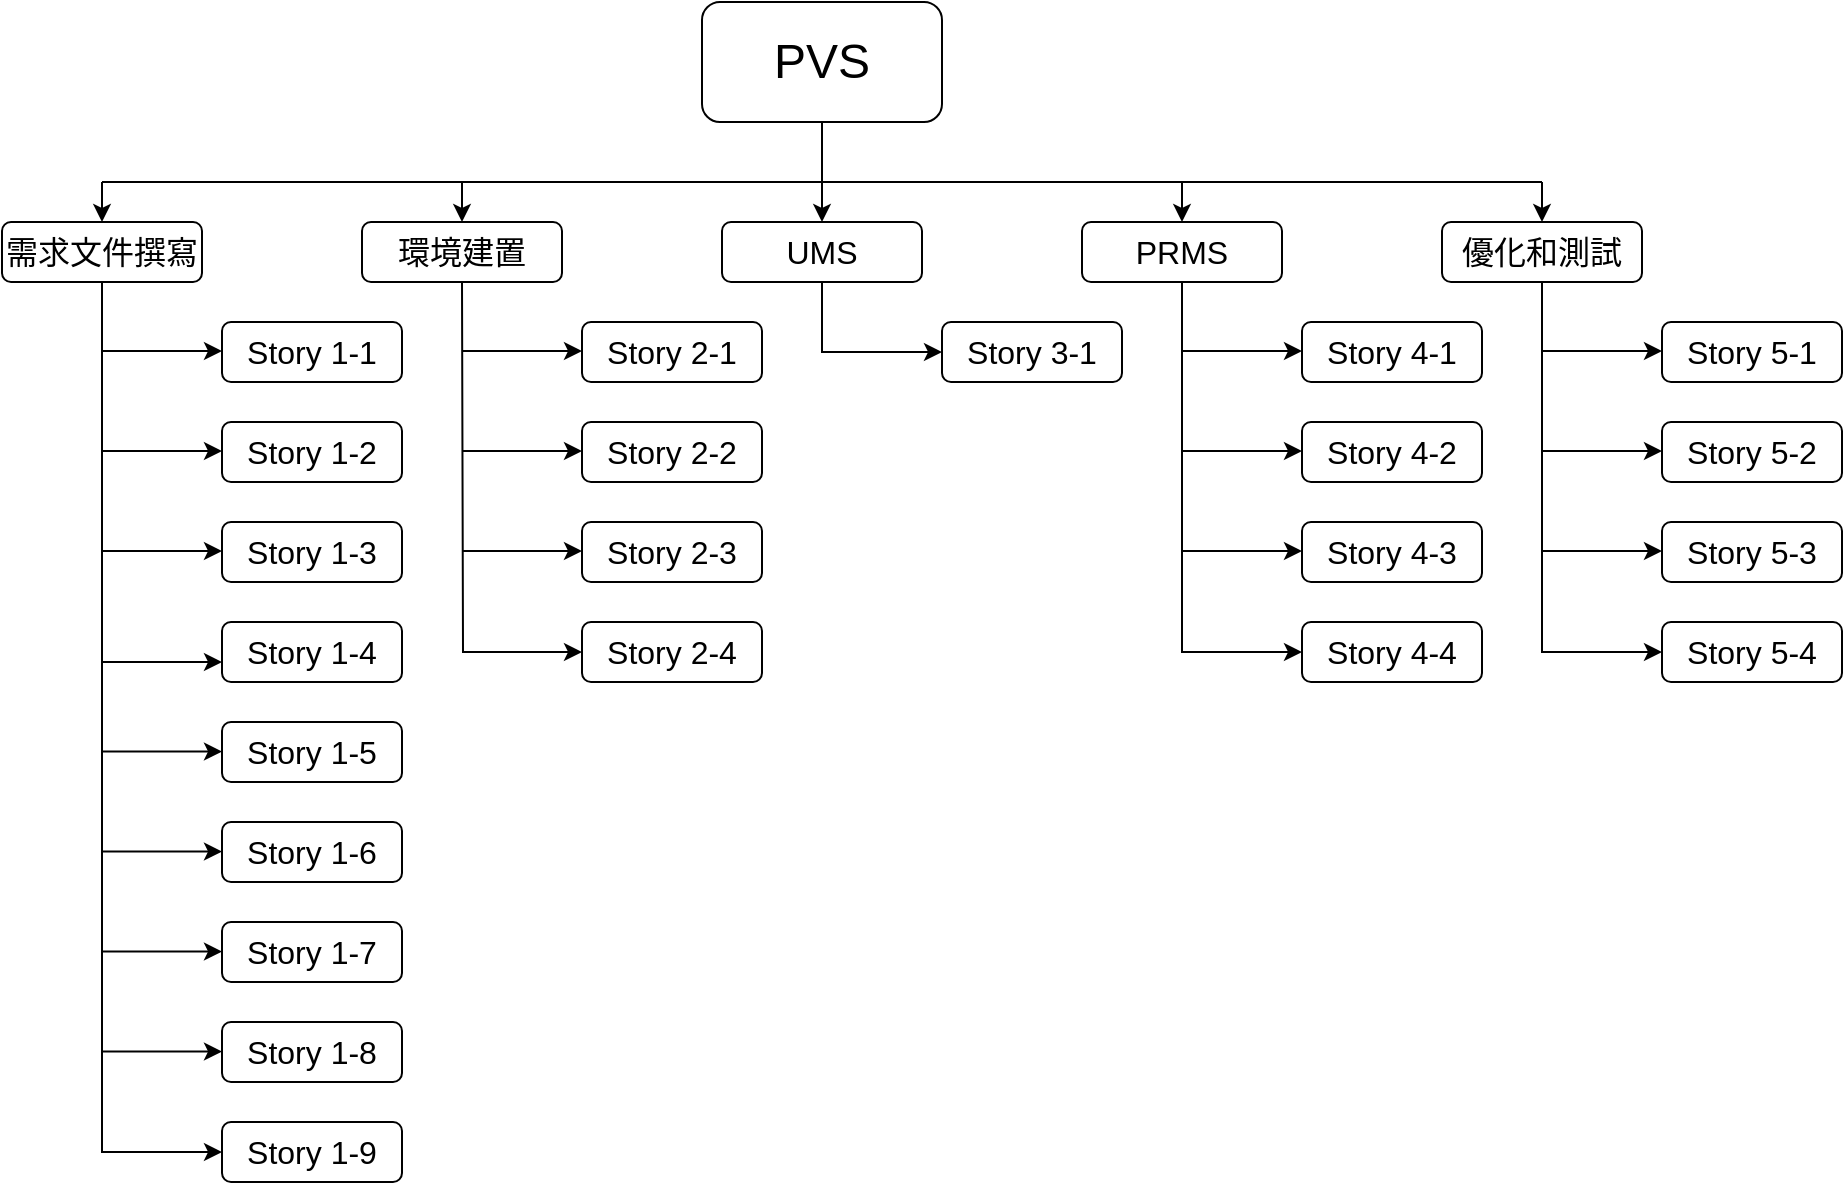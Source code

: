 <mxfile version="15.9.6" type="device" pages="2"><diagram id="XZkvoSOuPtk8AmPLvBR_" name="Page-1"><mxGraphModel dx="1673" dy="896" grid="1" gridSize="10" guides="1" tooltips="1" connect="1" arrows="1" fold="1" page="0" pageScale="1" pageWidth="827" pageHeight="1169" math="0" shadow="0"><root><mxCell id="0"/><mxCell id="1" parent="0"/><mxCell id="T6yMw1KS84ILnXEkgWFX-1" value="&lt;font style=&quot;font-size: 24px&quot;&gt;PVS&lt;/font&gt;" style="rounded=1;whiteSpace=wrap;html=1;" parent="1" vertex="1"><mxGeometry x="450" y="30" width="120" height="60" as="geometry"/></mxCell><mxCell id="T6yMw1KS84ILnXEkgWFX-3" value="" style="endArrow=none;html=1;rounded=0;fontSize=24;edgeStyle=orthogonalEdgeStyle;" parent="1" edge="1"><mxGeometry width="50" height="50" relative="1" as="geometry"><mxPoint x="150" y="120" as="sourcePoint"/><mxPoint x="870" y="120" as="targetPoint"/><Array as="points"><mxPoint x="420" y="120"/><mxPoint x="420" y="120"/></Array></mxGeometry></mxCell><mxCell id="T6yMw1KS84ILnXEkgWFX-4" value="&lt;span style=&quot;font-size: 16px&quot;&gt;需求文件撰寫&lt;/span&gt;" style="rounded=1;whiteSpace=wrap;html=1;" parent="1" vertex="1"><mxGeometry x="100" y="140" width="100" height="30" as="geometry"/></mxCell><mxCell id="T6yMw1KS84ILnXEkgWFX-5" value="&lt;span style=&quot;font-size: 16px&quot;&gt;環境建置&lt;/span&gt;" style="rounded=1;whiteSpace=wrap;html=1;" parent="1" vertex="1"><mxGeometry x="280" y="140" width="100" height="30" as="geometry"/></mxCell><mxCell id="fuAT5EHjP8FKu06-rXiF-3" style="edgeStyle=orthogonalEdgeStyle;rounded=0;orthogonalLoop=1;jettySize=auto;html=1;exitX=0.5;exitY=1;exitDx=0;exitDy=0;startArrow=none;startFill=0;endArrow=classic;endFill=1;entryX=0;entryY=0.5;entryDx=0;entryDy=0;" parent="1" source="T6yMw1KS84ILnXEkgWFX-6" target="T6yMw1KS84ILnXEkgWFX-35" edge="1"><mxGeometry relative="1" as="geometry"><mxPoint x="510" y="200" as="targetPoint"/></mxGeometry></mxCell><mxCell id="T6yMw1KS84ILnXEkgWFX-6" value="&lt;span style=&quot;font-size: 16px&quot;&gt;UMS&lt;/span&gt;" style="rounded=1;whiteSpace=wrap;html=1;" parent="1" vertex="1"><mxGeometry x="460" y="140" width="100" height="30" as="geometry"/></mxCell><mxCell id="T6yMw1KS84ILnXEkgWFX-7" value="&lt;span style=&quot;font-size: 16px&quot;&gt;PRMS&lt;/span&gt;" style="rounded=1;whiteSpace=wrap;html=1;" parent="1" vertex="1"><mxGeometry x="640" y="140" width="100" height="30" as="geometry"/></mxCell><mxCell id="T6yMw1KS84ILnXEkgWFX-8" value="&lt;span style=&quot;font-size: 16px&quot;&gt;Story 1-1&lt;/span&gt;" style="rounded=1;whiteSpace=wrap;html=1;" parent="1" vertex="1"><mxGeometry x="210" y="190" width="90" height="30" as="geometry"/></mxCell><mxCell id="T6yMw1KS84ILnXEkgWFX-9" value="&lt;span style=&quot;font-size: 16px&quot;&gt;Story 1-2&lt;/span&gt;" style="rounded=1;whiteSpace=wrap;html=1;" parent="1" vertex="1"><mxGeometry x="210" y="240" width="90" height="30" as="geometry"/></mxCell><mxCell id="T6yMw1KS84ILnXEkgWFX-10" value="&lt;span style=&quot;font-size: 16px&quot;&gt;Story 1-3&lt;/span&gt;" style="rounded=1;whiteSpace=wrap;html=1;" parent="1" vertex="1"><mxGeometry x="210" y="290" width="90" height="30" as="geometry"/></mxCell><mxCell id="T6yMw1KS84ILnXEkgWFX-11" value="&lt;span style=&quot;font-size: 16px&quot;&gt;Story 1-4&lt;/span&gt;" style="rounded=1;whiteSpace=wrap;html=1;" parent="1" vertex="1"><mxGeometry x="210" y="340" width="90" height="30" as="geometry"/></mxCell><mxCell id="T6yMw1KS84ILnXEkgWFX-12" value="" style="endArrow=none;html=1;rounded=0;fontSize=16;entryX=0.5;entryY=1;entryDx=0;entryDy=0;edgeStyle=orthogonalEdgeStyle;exitX=0;exitY=0.5;exitDx=0;exitDy=0;endFill=0;startArrow=classic;startFill=1;" parent="1" target="T6yMw1KS84ILnXEkgWFX-4" edge="1" source="M1rvUUQ5UPLyOFQ0hOmZ-4"><mxGeometry width="50" height="50" relative="1" as="geometry"><mxPoint x="150" y="620" as="sourcePoint"/><mxPoint x="410" y="350" as="targetPoint"/></mxGeometry></mxCell><mxCell id="T6yMw1KS84ILnXEkgWFX-14" value="" style="endArrow=classic;html=1;rounded=0;fontSize=16;" parent="1" edge="1"><mxGeometry width="50" height="50" relative="1" as="geometry"><mxPoint x="150" y="360" as="sourcePoint"/><mxPoint x="210" y="360" as="targetPoint"/></mxGeometry></mxCell><mxCell id="T6yMw1KS84ILnXEkgWFX-15" value="" style="endArrow=classic;html=1;rounded=0;fontSize=16;" parent="1" edge="1"><mxGeometry width="50" height="50" relative="1" as="geometry"><mxPoint x="150" y="304.5" as="sourcePoint"/><mxPoint x="210" y="304.5" as="targetPoint"/></mxGeometry></mxCell><mxCell id="T6yMw1KS84ILnXEkgWFX-16" value="" style="endArrow=classic;html=1;rounded=0;fontSize=16;" parent="1" edge="1"><mxGeometry width="50" height="50" relative="1" as="geometry"><mxPoint x="150" y="254.5" as="sourcePoint"/><mxPoint x="210" y="254.5" as="targetPoint"/></mxGeometry></mxCell><mxCell id="T6yMw1KS84ILnXEkgWFX-17" value="" style="endArrow=classic;html=1;rounded=0;fontSize=16;" parent="1" edge="1"><mxGeometry width="50" height="50" relative="1" as="geometry"><mxPoint x="150" y="204.5" as="sourcePoint"/><mxPoint x="210" y="204.5" as="targetPoint"/></mxGeometry></mxCell><mxCell id="T6yMw1KS84ILnXEkgWFX-18" value="" style="endArrow=classic;html=1;rounded=0;fontSize=16;entryX=0.5;entryY=0;entryDx=0;entryDy=0;" parent="1" target="T6yMw1KS84ILnXEkgWFX-4" edge="1"><mxGeometry width="50" height="50" relative="1" as="geometry"><mxPoint x="150" y="120" as="sourcePoint"/><mxPoint x="440" y="350" as="targetPoint"/></mxGeometry></mxCell><mxCell id="T6yMw1KS84ILnXEkgWFX-23" value="" style="endArrow=classic;html=1;rounded=0;fontSize=16;entryX=0.5;entryY=0;entryDx=0;entryDy=0;" parent="1" target="T6yMw1KS84ILnXEkgWFX-5" edge="1"><mxGeometry width="50" height="50" relative="1" as="geometry"><mxPoint x="330" y="120" as="sourcePoint"/><mxPoint x="200" y="190" as="targetPoint"/></mxGeometry></mxCell><mxCell id="T6yMw1KS84ILnXEkgWFX-24" value="" style="endArrow=classic;html=1;rounded=0;fontSize=16;entryX=0.5;entryY=0;entryDx=0;entryDy=0;" parent="1" target="T6yMw1KS84ILnXEkgWFX-6" edge="1"><mxGeometry width="50" height="50" relative="1" as="geometry"><mxPoint x="510" y="120" as="sourcePoint"/><mxPoint x="210" y="200" as="targetPoint"/></mxGeometry></mxCell><mxCell id="T6yMw1KS84ILnXEkgWFX-25" value="" style="endArrow=classic;html=1;rounded=0;fontSize=16;entryX=0.5;entryY=0;entryDx=0;entryDy=0;" parent="1" target="T6yMw1KS84ILnXEkgWFX-7" edge="1"><mxGeometry width="50" height="50" relative="1" as="geometry"><mxPoint x="690" y="120" as="sourcePoint"/><mxPoint x="690" y="120" as="targetPoint"/></mxGeometry></mxCell><mxCell id="T6yMw1KS84ILnXEkgWFX-26" value="&lt;span style=&quot;font-size: 16px&quot;&gt;Story 2-1&lt;/span&gt;" style="rounded=1;whiteSpace=wrap;html=1;" parent="1" vertex="1"><mxGeometry x="390" y="190" width="90" height="30" as="geometry"/></mxCell><mxCell id="T6yMw1KS84ILnXEkgWFX-27" value="&lt;span style=&quot;font-size: 16px&quot;&gt;Story&amp;nbsp;&lt;/span&gt;&lt;span style=&quot;font-size: 16px&quot;&gt;2-2&lt;/span&gt;" style="rounded=1;whiteSpace=wrap;html=1;" parent="1" vertex="1"><mxGeometry x="390" y="240" width="90" height="30" as="geometry"/></mxCell><mxCell id="T6yMw1KS84ILnXEkgWFX-28" value="&lt;span style=&quot;font-size: 16px&quot;&gt;Story 2-3&lt;/span&gt;" style="rounded=1;whiteSpace=wrap;html=1;" parent="1" vertex="1"><mxGeometry x="390" y="290" width="90" height="30" as="geometry"/></mxCell><mxCell id="T6yMw1KS84ILnXEkgWFX-29" value="&lt;span style=&quot;font-size: 16px&quot;&gt;Story 2-4&lt;/span&gt;" style="rounded=1;whiteSpace=wrap;html=1;" parent="1" vertex="1"><mxGeometry x="390" y="340" width="90" height="30" as="geometry"/></mxCell><mxCell id="T6yMw1KS84ILnXEkgWFX-30" value="" style="endArrow=none;html=1;rounded=0;fontSize=16;entryX=0.5;entryY=1;entryDx=0;entryDy=0;edgeStyle=orthogonalEdgeStyle;exitX=0;exitY=0.5;exitDx=0;exitDy=0;startArrow=classic;startFill=1;" parent="1" edge="1" source="T6yMw1KS84ILnXEkgWFX-29"><mxGeometry width="50" height="50" relative="1" as="geometry"><mxPoint x="330" y="460" as="sourcePoint"/><mxPoint x="330" y="170" as="targetPoint"/></mxGeometry></mxCell><mxCell id="T6yMw1KS84ILnXEkgWFX-32" value="" style="endArrow=classic;html=1;rounded=0;fontSize=16;" parent="1" edge="1"><mxGeometry width="50" height="50" relative="1" as="geometry"><mxPoint x="330" y="304.5" as="sourcePoint"/><mxPoint x="390" y="304.5" as="targetPoint"/></mxGeometry></mxCell><mxCell id="T6yMw1KS84ILnXEkgWFX-33" value="" style="endArrow=classic;html=1;rounded=0;fontSize=16;" parent="1" edge="1"><mxGeometry width="50" height="50" relative="1" as="geometry"><mxPoint x="330" y="254.5" as="sourcePoint"/><mxPoint x="390" y="254.5" as="targetPoint"/></mxGeometry></mxCell><mxCell id="T6yMw1KS84ILnXEkgWFX-34" value="" style="endArrow=classic;html=1;rounded=0;fontSize=16;" parent="1" edge="1"><mxGeometry width="50" height="50" relative="1" as="geometry"><mxPoint x="330" y="204.5" as="sourcePoint"/><mxPoint x="390" y="204.5" as="targetPoint"/></mxGeometry></mxCell><mxCell id="T6yMw1KS84ILnXEkgWFX-35" value="&lt;span style=&quot;font-size: 16px&quot;&gt;Story 3-1&lt;/span&gt;" style="rounded=1;whiteSpace=wrap;html=1;" parent="1" vertex="1"><mxGeometry x="570" y="190" width="90" height="30" as="geometry"/></mxCell><mxCell id="T6yMw1KS84ILnXEkgWFX-44" value="&lt;span style=&quot;font-size: 16px&quot;&gt;Story 4-1&lt;/span&gt;" style="rounded=1;whiteSpace=wrap;html=1;" parent="1" vertex="1"><mxGeometry x="750" y="190" width="90" height="30" as="geometry"/></mxCell><mxCell id="T6yMw1KS84ILnXEkgWFX-45" value="&lt;span style=&quot;font-size: 16px&quot;&gt;Story 4-2&lt;/span&gt;" style="rounded=1;whiteSpace=wrap;html=1;" parent="1" vertex="1"><mxGeometry x="750" y="240" width="90" height="30" as="geometry"/></mxCell><mxCell id="T6yMw1KS84ILnXEkgWFX-48" value="" style="endArrow=none;html=1;rounded=0;fontSize=16;entryX=0.5;entryY=1;entryDx=0;entryDy=0;edgeStyle=orthogonalEdgeStyle;startArrow=classic;startFill=1;exitX=0;exitY=0.5;exitDx=0;exitDy=0;" parent="1" source="fuAT5EHjP8FKu06-rXiF-14" edge="1"><mxGeometry width="50" height="50" relative="1" as="geometry"><mxPoint x="740" y="250" as="sourcePoint"/><mxPoint x="690" y="170" as="targetPoint"/><Array as="points"><mxPoint x="690" y="355"/></Array></mxGeometry></mxCell><mxCell id="T6yMw1KS84ILnXEkgWFX-52" value="" style="endArrow=classic;html=1;rounded=0;fontSize=16;" parent="1" edge="1"><mxGeometry width="50" height="50" relative="1" as="geometry"><mxPoint x="690" y="204.5" as="sourcePoint"/><mxPoint x="750" y="204.5" as="targetPoint"/></mxGeometry></mxCell><mxCell id="T6yMw1KS84ILnXEkgWFX-58" value="" style="endArrow=none;html=1;rounded=0;fontSize=16;entryX=0.5;entryY=1;entryDx=0;entryDy=0;" parent="1" target="T6yMw1KS84ILnXEkgWFX-1" edge="1"><mxGeometry width="50" height="50" relative="1" as="geometry"><mxPoint x="510" y="130" as="sourcePoint"/><mxPoint x="440" y="350" as="targetPoint"/></mxGeometry></mxCell><mxCell id="fuAT5EHjP8FKu06-rXiF-1" value="&lt;span style=&quot;font-size: 16px&quot;&gt;Story 1-5&lt;/span&gt;" style="rounded=1;whiteSpace=wrap;html=1;" parent="1" vertex="1"><mxGeometry x="210" y="390" width="90" height="30" as="geometry"/></mxCell><mxCell id="fuAT5EHjP8FKu06-rXiF-4" value="&lt;span style=&quot;font-size: 16px&quot;&gt;優化和測試&lt;/span&gt;" style="rounded=1;whiteSpace=wrap;html=1;" parent="1" vertex="1"><mxGeometry x="820" y="140" width="100" height="30" as="geometry"/></mxCell><mxCell id="fuAT5EHjP8FKu06-rXiF-10" value="" style="endArrow=classic;html=1;rounded=0;fontSize=16;entryX=0.5;entryY=0;entryDx=0;entryDy=0;" parent="1" target="fuAT5EHjP8FKu06-rXiF-4" edge="1"><mxGeometry width="50" height="50" relative="1" as="geometry"><mxPoint x="870" y="120" as="sourcePoint"/><mxPoint x="740" y="190" as="targetPoint"/></mxGeometry></mxCell><mxCell id="fuAT5EHjP8FKu06-rXiF-13" value="&lt;span style=&quot;font-size: 16px&quot;&gt;Story 4-3&lt;/span&gt;" style="rounded=1;whiteSpace=wrap;html=1;" parent="1" vertex="1"><mxGeometry x="750" y="290" width="90" height="30" as="geometry"/></mxCell><mxCell id="fuAT5EHjP8FKu06-rXiF-14" value="&lt;span style=&quot;font-size: 16px&quot;&gt;Story 4-4&lt;/span&gt;" style="rounded=1;whiteSpace=wrap;html=1;" parent="1" vertex="1"><mxGeometry x="750" y="340" width="90" height="30" as="geometry"/></mxCell><mxCell id="juJn8Nt7uBVcV_QjXm1i-1" value="" style="endArrow=classic;html=1;rounded=0;fontSize=16;" parent="1" edge="1"><mxGeometry width="50" height="50" relative="1" as="geometry"><mxPoint x="690" y="254.5" as="sourcePoint"/><mxPoint x="750" y="254.5" as="targetPoint"/></mxGeometry></mxCell><mxCell id="juJn8Nt7uBVcV_QjXm1i-2" value="" style="endArrow=classic;html=1;rounded=0;fontSize=16;" parent="1" edge="1"><mxGeometry width="50" height="50" relative="1" as="geometry"><mxPoint x="690" y="304.5" as="sourcePoint"/><mxPoint x="750" y="304.5" as="targetPoint"/></mxGeometry></mxCell><mxCell id="M1rvUUQ5UPLyOFQ0hOmZ-1" value="&lt;span style=&quot;font-size: 16px&quot;&gt;Story 1-6&lt;/span&gt;" style="rounded=1;whiteSpace=wrap;html=1;" vertex="1" parent="1"><mxGeometry x="210" y="440" width="90" height="30" as="geometry"/></mxCell><mxCell id="M1rvUUQ5UPLyOFQ0hOmZ-2" value="&lt;span style=&quot;font-size: 16px&quot;&gt;Story 1-7&lt;/span&gt;" style="rounded=1;whiteSpace=wrap;html=1;" vertex="1" parent="1"><mxGeometry x="210" y="490" width="90" height="30" as="geometry"/></mxCell><mxCell id="M1rvUUQ5UPLyOFQ0hOmZ-3" value="&lt;span style=&quot;font-size: 16px&quot;&gt;Story 1-8&lt;/span&gt;" style="rounded=1;whiteSpace=wrap;html=1;" vertex="1" parent="1"><mxGeometry x="210" y="540" width="90" height="30" as="geometry"/></mxCell><mxCell id="M1rvUUQ5UPLyOFQ0hOmZ-4" value="&lt;span style=&quot;font-size: 16px&quot;&gt;Story 1-9&lt;/span&gt;" style="rounded=1;whiteSpace=wrap;html=1;" vertex="1" parent="1"><mxGeometry x="210" y="590" width="90" height="30" as="geometry"/></mxCell><mxCell id="M1rvUUQ5UPLyOFQ0hOmZ-5" value="" style="endArrow=classic;html=1;rounded=0;fontSize=16;entryX=0;entryY=0.5;entryDx=0;entryDy=0;" edge="1" parent="1"><mxGeometry width="50" height="50" relative="1" as="geometry"><mxPoint x="150" y="404.76" as="sourcePoint"/><mxPoint x="210" y="404.76" as="targetPoint"/></mxGeometry></mxCell><mxCell id="M1rvUUQ5UPLyOFQ0hOmZ-6" value="" style="endArrow=classic;html=1;rounded=0;fontSize=16;entryX=0;entryY=0.5;entryDx=0;entryDy=0;" edge="1" parent="1"><mxGeometry width="50" height="50" relative="1" as="geometry"><mxPoint x="150" y="454.76" as="sourcePoint"/><mxPoint x="210" y="454.76" as="targetPoint"/></mxGeometry></mxCell><mxCell id="M1rvUUQ5UPLyOFQ0hOmZ-7" value="" style="endArrow=classic;html=1;rounded=0;fontSize=16;entryX=0;entryY=0.5;entryDx=0;entryDy=0;" edge="1" parent="1"><mxGeometry width="50" height="50" relative="1" as="geometry"><mxPoint x="150" y="504.76" as="sourcePoint"/><mxPoint x="210" y="504.76" as="targetPoint"/></mxGeometry></mxCell><mxCell id="M1rvUUQ5UPLyOFQ0hOmZ-8" value="" style="endArrow=classic;html=1;rounded=0;fontSize=16;entryX=0;entryY=0.5;entryDx=0;entryDy=0;" edge="1" parent="1"><mxGeometry width="50" height="50" relative="1" as="geometry"><mxPoint x="150" y="554.76" as="sourcePoint"/><mxPoint x="210" y="554.76" as="targetPoint"/></mxGeometry></mxCell><mxCell id="M1rvUUQ5UPLyOFQ0hOmZ-9" value="&lt;span style=&quot;font-size: 16px&quot;&gt;Story 5-1&lt;/span&gt;" style="rounded=1;whiteSpace=wrap;html=1;" vertex="1" parent="1"><mxGeometry x="930" y="190" width="90" height="30" as="geometry"/></mxCell><mxCell id="M1rvUUQ5UPLyOFQ0hOmZ-10" value="&lt;span style=&quot;font-size: 16px&quot;&gt;Story 5-2&lt;/span&gt;" style="rounded=1;whiteSpace=wrap;html=1;" vertex="1" parent="1"><mxGeometry x="930" y="240" width="90" height="30" as="geometry"/></mxCell><mxCell id="M1rvUUQ5UPLyOFQ0hOmZ-11" value="" style="endArrow=none;html=1;rounded=0;fontSize=16;entryX=0.5;entryY=1;entryDx=0;entryDy=0;edgeStyle=orthogonalEdgeStyle;startArrow=classic;startFill=1;exitX=0;exitY=0.5;exitDx=0;exitDy=0;" edge="1" parent="1" source="M1rvUUQ5UPLyOFQ0hOmZ-14"><mxGeometry width="50" height="50" relative="1" as="geometry"><mxPoint x="920" y="250" as="sourcePoint"/><mxPoint x="870" y="170" as="targetPoint"/><Array as="points"><mxPoint x="870" y="355"/></Array></mxGeometry></mxCell><mxCell id="M1rvUUQ5UPLyOFQ0hOmZ-12" value="" style="endArrow=classic;html=1;rounded=0;fontSize=16;" edge="1" parent="1"><mxGeometry width="50" height="50" relative="1" as="geometry"><mxPoint x="870" y="204.5" as="sourcePoint"/><mxPoint x="930.0" y="204.5" as="targetPoint"/></mxGeometry></mxCell><mxCell id="M1rvUUQ5UPLyOFQ0hOmZ-13" value="&lt;span style=&quot;font-size: 16px&quot;&gt;Story 5-3&lt;/span&gt;" style="rounded=1;whiteSpace=wrap;html=1;" vertex="1" parent="1"><mxGeometry x="930" y="290" width="90" height="30" as="geometry"/></mxCell><mxCell id="M1rvUUQ5UPLyOFQ0hOmZ-14" value="&lt;span style=&quot;font-size: 16px&quot;&gt;Story 5-4&lt;/span&gt;" style="rounded=1;whiteSpace=wrap;html=1;" vertex="1" parent="1"><mxGeometry x="930" y="340" width="90" height="30" as="geometry"/></mxCell><mxCell id="M1rvUUQ5UPLyOFQ0hOmZ-15" value="" style="endArrow=classic;html=1;rounded=0;fontSize=16;" edge="1" parent="1"><mxGeometry width="50" height="50" relative="1" as="geometry"><mxPoint x="870" y="254.5" as="sourcePoint"/><mxPoint x="930.0" y="254.5" as="targetPoint"/></mxGeometry></mxCell><mxCell id="M1rvUUQ5UPLyOFQ0hOmZ-16" value="" style="endArrow=classic;html=1;rounded=0;fontSize=16;" edge="1" parent="1"><mxGeometry width="50" height="50" relative="1" as="geometry"><mxPoint x="870" y="304.5" as="sourcePoint"/><mxPoint x="930.0" y="304.5" as="targetPoint"/></mxGeometry></mxCell></root></mxGraphModel></diagram><diagram id="Et97QGeOIvgem36Tya_s" name="Page-2"><mxGraphModel dx="1422" dy="762" grid="1" gridSize="10" guides="1" tooltips="1" connect="1" arrows="1" fold="1" page="1" pageScale="1" pageWidth="827" pageHeight="1169" math="0" shadow="0"><root><mxCell id="5its8m9MnIWVY-Oti75m-0"/><mxCell id="5its8m9MnIWVY-Oti75m-1" parent="5its8m9MnIWVY-Oti75m-0"/><mxCell id="FR9ECjVld09rAs-HQRjD-24" value="" style="rounded=1;whiteSpace=wrap;html=1;fillColor=#CCE5FF;dashed=1;" parent="5its8m9MnIWVY-Oti75m-1" vertex="1"><mxGeometry x="320" y="70" width="200" height="430" as="geometry"/></mxCell><mxCell id="FR9ECjVld09rAs-HQRjD-0" value="Database" style="strokeWidth=2;html=1;shape=mxgraph.flowchart.database;whiteSpace=wrap;" parent="5its8m9MnIWVY-Oti75m-1" vertex="1"><mxGeometry x="580" y="170" width="100" height="140" as="geometry"/></mxCell><mxCell id="FR9ECjVld09rAs-HQRjD-6" style="edgeStyle=orthogonalEdgeStyle;rounded=0;orthogonalLoop=1;jettySize=auto;html=1;exitX=1;exitY=0.25;exitDx=0;exitDy=0;entryX=0;entryY=0.5;entryDx=0;entryDy=0;startArrow=classic;startFill=1;curved=1;" parent="5its8m9MnIWVY-Oti75m-1" source="FR9ECjVld09rAs-HQRjD-1" target="FR9ECjVld09rAs-HQRjD-2" edge="1"><mxGeometry relative="1" as="geometry"/></mxCell><mxCell id="FR9ECjVld09rAs-HQRjD-8" style="edgeStyle=orthogonalEdgeStyle;rounded=0;orthogonalLoop=1;jettySize=auto;html=1;exitX=1;exitY=0.75;exitDx=0;exitDy=0;entryX=0;entryY=0.5;entryDx=0;entryDy=0;startArrow=classic;startFill=1;curved=1;" parent="5its8m9MnIWVY-Oti75m-1" source="FR9ECjVld09rAs-HQRjD-1" target="FR9ECjVld09rAs-HQRjD-5" edge="1"><mxGeometry relative="1" as="geometry"/></mxCell><mxCell id="FR9ECjVld09rAs-HQRjD-1" value="Frontend" style="rounded=1;whiteSpace=wrap;html=1;" parent="5its8m9MnIWVY-Oti75m-1" vertex="1"><mxGeometry x="140" y="170" width="120" height="140" as="geometry"/></mxCell><mxCell id="FR9ECjVld09rAs-HQRjD-9" style="edgeStyle=orthogonalEdgeStyle;rounded=0;orthogonalLoop=1;jettySize=auto;html=1;exitX=1;exitY=0.5;exitDx=0;exitDy=0;entryX=0;entryY=0.15;entryDx=0;entryDy=0;entryPerimeter=0;startArrow=classic;startFill=1;curved=1;" parent="5its8m9MnIWVY-Oti75m-1" source="FR9ECjVld09rAs-HQRjD-2" target="FR9ECjVld09rAs-HQRjD-0" edge="1"><mxGeometry relative="1" as="geometry"/></mxCell><mxCell id="FR9ECjVld09rAs-HQRjD-13" style="edgeStyle=orthogonalEdgeStyle;rounded=0;orthogonalLoop=1;jettySize=auto;html=1;exitX=0.5;exitY=1;exitDx=0;exitDy=0;entryX=0.5;entryY=0;entryDx=0;entryDy=0;startArrow=none;startFill=0;dashed=1;" parent="5its8m9MnIWVY-Oti75m-1" source="FR9ECjVld09rAs-HQRjD-2" target="FR9ECjVld09rAs-HQRjD-3" edge="1"><mxGeometry relative="1" as="geometry"/></mxCell><mxCell id="FR9ECjVld09rAs-HQRjD-16" style="edgeStyle=orthogonalEdgeStyle;rounded=0;orthogonalLoop=1;jettySize=auto;html=1;exitX=1;exitY=0.75;exitDx=0;exitDy=0;entryX=1;entryY=0.25;entryDx=0;entryDy=0;dashed=1;startArrow=none;startFill=0;curved=1;" parent="5its8m9MnIWVY-Oti75m-1" source="FR9ECjVld09rAs-HQRjD-2" target="FR9ECjVld09rAs-HQRjD-4" edge="1"><mxGeometry relative="1" as="geometry"><Array as="points"><mxPoint x="510" y="155"/><mxPoint x="510" y="325"/></Array></mxGeometry></mxCell><mxCell id="FR9ECjVld09rAs-HQRjD-2" value="UMS" style="rounded=1;whiteSpace=wrap;html=1;" parent="5its8m9MnIWVY-Oti75m-1" vertex="1"><mxGeometry x="360" y="110" width="120" height="60" as="geometry"/></mxCell><mxCell id="FR9ECjVld09rAs-HQRjD-7" style="edgeStyle=orthogonalEdgeStyle;rounded=0;orthogonalLoop=1;jettySize=auto;html=1;exitX=0;exitY=0.5;exitDx=0;exitDy=0;entryX=1;entryY=0.5;entryDx=0;entryDy=0;startArrow=classic;startFill=1;" parent="5its8m9MnIWVY-Oti75m-1" source="FR9ECjVld09rAs-HQRjD-3" target="FR9ECjVld09rAs-HQRjD-1" edge="1"><mxGeometry relative="1" as="geometry"/></mxCell><mxCell id="FR9ECjVld09rAs-HQRjD-10" style="edgeStyle=orthogonalEdgeStyle;rounded=0;orthogonalLoop=1;jettySize=auto;html=1;exitX=1;exitY=0.5;exitDx=0;exitDy=0;entryX=0;entryY=0.5;entryDx=0;entryDy=0;entryPerimeter=0;startArrow=classic;startFill=1;" parent="5its8m9MnIWVY-Oti75m-1" source="FR9ECjVld09rAs-HQRjD-3" target="FR9ECjVld09rAs-HQRjD-0" edge="1"><mxGeometry relative="1" as="geometry"/></mxCell><mxCell id="FR9ECjVld09rAs-HQRjD-14" style="edgeStyle=orthogonalEdgeStyle;rounded=0;orthogonalLoop=1;jettySize=auto;html=1;exitX=0.5;exitY=1;exitDx=0;exitDy=0;dashed=1;startArrow=none;startFill=0;" parent="5its8m9MnIWVY-Oti75m-1" source="FR9ECjVld09rAs-HQRjD-3" target="FR9ECjVld09rAs-HQRjD-4" edge="1"><mxGeometry relative="1" as="geometry"/></mxCell><mxCell id="FR9ECjVld09rAs-HQRjD-3" value="PRMS" style="rounded=1;whiteSpace=wrap;html=1;" parent="5its8m9MnIWVY-Oti75m-1" vertex="1"><mxGeometry x="360" y="210" width="120" height="60" as="geometry"/></mxCell><mxCell id="FR9ECjVld09rAs-HQRjD-15" style="edgeStyle=orthogonalEdgeStyle;rounded=0;orthogonalLoop=1;jettySize=auto;html=1;exitX=0.5;exitY=1;exitDx=0;exitDy=0;entryX=0.5;entryY=0;entryDx=0;entryDy=0;dashed=1;startArrow=none;startFill=0;" parent="5its8m9MnIWVY-Oti75m-1" source="FR9ECjVld09rAs-HQRjD-4" target="FR9ECjVld09rAs-HQRjD-5" edge="1"><mxGeometry relative="1" as="geometry"/></mxCell><mxCell id="FR9ECjVld09rAs-HQRjD-21" style="rounded=0;orthogonalLoop=1;jettySize=auto;html=1;exitX=1;exitY=0.75;exitDx=0;exitDy=0;entryX=0.16;entryY=0.55;entryDx=0;entryDy=0;entryPerimeter=0;startArrow=none;startFill=0;" parent="5its8m9MnIWVY-Oti75m-1" source="FR9ECjVld09rAs-HQRjD-4" target="FR9ECjVld09rAs-HQRjD-17" edge="1"><mxGeometry relative="1" as="geometry"/></mxCell><mxCell id="FR9ECjVld09rAs-HQRjD-4" value="RCS" style="rounded=1;whiteSpace=wrap;html=1;" parent="5its8m9MnIWVY-Oti75m-1" vertex="1"><mxGeometry x="360" y="310" width="120" height="60" as="geometry"/></mxCell><mxCell id="FR9ECjVld09rAs-HQRjD-12" style="edgeStyle=orthogonalEdgeStyle;rounded=0;orthogonalLoop=1;jettySize=auto;html=1;exitX=1;exitY=0.5;exitDx=0;exitDy=0;entryX=0;entryY=0.85;entryDx=0;entryDy=0;entryPerimeter=0;startArrow=classic;startFill=1;curved=1;" parent="5its8m9MnIWVY-Oti75m-1" source="FR9ECjVld09rAs-HQRjD-5" target="FR9ECjVld09rAs-HQRjD-0" edge="1"><mxGeometry relative="1" as="geometry"/></mxCell><mxCell id="FR9ECjVld09rAs-HQRjD-5" value="RVS" style="rounded=1;whiteSpace=wrap;html=1;" parent="5its8m9MnIWVY-Oti75m-1" vertex="1"><mxGeometry x="360" y="410" width="120" height="60" as="geometry"/></mxCell><mxCell id="FR9ECjVld09rAs-HQRjD-17" value="Data Source" style="ellipse;shape=cloud;whiteSpace=wrap;html=1;" parent="5its8m9MnIWVY-Oti75m-1" vertex="1"><mxGeometry x="570" y="310" width="120" height="80" as="geometry"/></mxCell><mxCell id="FR9ECjVld09rAs-HQRjD-26" value="PVS" style="text;html=1;align=center;verticalAlign=middle;resizable=0;points=[];autosize=1;strokeColor=none;fillColor=none;fontSize=24;" parent="5its8m9MnIWVY-Oti75m-1" vertex="1"><mxGeometry x="390" y="70" width="60" height="30" as="geometry"/></mxCell><mxCell id="FR9ECjVld09rAs-HQRjD-29" style="edgeStyle=orthogonalEdgeStyle;curved=1;rounded=0;orthogonalLoop=1;jettySize=auto;html=1;entryX=0;entryY=0.5;entryDx=0;entryDy=0;fontSize=24;startArrow=none;startFill=0;" parent="5its8m9MnIWVY-Oti75m-1" source="FR9ECjVld09rAs-HQRjD-27" target="FR9ECjVld09rAs-HQRjD-28" edge="1"><mxGeometry relative="1" as="geometry"/></mxCell><mxCell id="FR9ECjVld09rAs-HQRjD-27" value="User" style="sketch=0;outlineConnect=0;fontColor=#232F3E;gradientColor=none;strokeColor=#232F3E;fillColor=#ffffff;dashed=0;verticalLabelPosition=bottom;verticalAlign=top;align=center;html=1;fontSize=12;fontStyle=0;aspect=fixed;shape=mxgraph.aws4.resourceIcon;resIcon=mxgraph.aws4.user;" parent="5its8m9MnIWVY-Oti75m-1" vertex="1"><mxGeometry x="114" y="540" width="60" height="60" as="geometry"/></mxCell><mxCell id="FR9ECjVld09rAs-HQRjD-33" style="edgeStyle=orthogonalEdgeStyle;curved=1;rounded=0;orthogonalLoop=1;jettySize=auto;html=1;exitX=1;exitY=0.5;exitDx=0;exitDy=0;entryX=0;entryY=0.5;entryDx=0;entryDy=0;entryPerimeter=0;fontSize=12;startArrow=none;startFill=0;" parent="5its8m9MnIWVY-Oti75m-1" source="FR9ECjVld09rAs-HQRjD-28" target="FR9ECjVld09rAs-HQRjD-32" edge="1"><mxGeometry relative="1" as="geometry"/></mxCell><mxCell id="FR9ECjVld09rAs-HQRjD-28" value="User Management&lt;br&gt;Subsystem" style="rounded=1;whiteSpace=wrap;html=1;fontSize=12;fillColor=#FFFFFF;gradientColor=none;" parent="5its8m9MnIWVY-Oti75m-1" vertex="1"><mxGeometry x="334" y="540" width="120" height="60" as="geometry"/></mxCell><mxCell id="FR9ECjVld09rAs-HQRjD-30" value="Register/Modify" style="text;html=1;align=center;verticalAlign=middle;resizable=0;points=[];autosize=1;strokeColor=none;fillColor=none;fontSize=18;" parent="5its8m9MnIWVY-Oti75m-1" vertex="1"><mxGeometry x="184" y="540" width="140" height="30" as="geometry"/></mxCell><mxCell id="FR9ECjVld09rAs-HQRjD-32" value="Database" style="strokeWidth=2;html=1;shape=mxgraph.flowchart.database;whiteSpace=wrap;" parent="5its8m9MnIWVY-Oti75m-1" vertex="1"><mxGeometry x="604" y="500" width="100" height="140" as="geometry"/></mxCell><mxCell id="FR9ECjVld09rAs-HQRjD-34" value="User Data" style="text;html=1;align=center;verticalAlign=middle;resizable=0;points=[];autosize=1;strokeColor=none;fillColor=none;fontSize=18;" parent="5its8m9MnIWVY-Oti75m-1" vertex="1"><mxGeometry x="479" y="570" width="100" height="30" as="geometry"/></mxCell><mxCell id="FR9ECjVld09rAs-HQRjD-35" value="Saved" style="text;html=1;align=center;verticalAlign=middle;resizable=0;points=[];autosize=1;strokeColor=none;fillColor=none;fontSize=18;" parent="5its8m9MnIWVY-Oti75m-1" vertex="1"><mxGeometry x="494" y="540" width="70" height="30" as="geometry"/></mxCell><mxCell id="FR9ECjVld09rAs-HQRjD-36" style="rounded=0;orthogonalLoop=1;jettySize=auto;html=1;entryX=0;entryY=0.25;entryDx=0;entryDy=0;fontSize=24;startArrow=none;startFill=0;exitX=1;exitY=0.25;exitDx=0;exitDy=0;exitPerimeter=0;" parent="5its8m9MnIWVY-Oti75m-1" source="FR9ECjVld09rAs-HQRjD-37" target="FR9ECjVld09rAs-HQRjD-39" edge="1"><mxGeometry relative="1" as="geometry"><mxPoint x="224" y="755" as="sourcePoint"/></mxGeometry></mxCell><mxCell id="FR9ECjVld09rAs-HQRjD-37" value="User" style="sketch=0;outlineConnect=0;fontColor=#232F3E;gradientColor=none;strokeColor=#232F3E;fillColor=#ffffff;dashed=0;verticalLabelPosition=bottom;verticalAlign=top;align=center;html=1;fontSize=12;fontStyle=0;aspect=fixed;shape=mxgraph.aws4.resourceIcon;resIcon=mxgraph.aws4.user;" parent="5its8m9MnIWVY-Oti75m-1" vertex="1"><mxGeometry x="114" y="740" width="60" height="60" as="geometry"/></mxCell><mxCell id="FR9ECjVld09rAs-HQRjD-38" style="edgeStyle=orthogonalEdgeStyle;rounded=0;orthogonalLoop=1;jettySize=auto;html=1;entryX=0;entryY=0.5;entryDx=0;entryDy=0;entryPerimeter=0;fontSize=12;startArrow=none;startFill=0;exitX=1;exitY=0.75;exitDx=0;exitDy=0;curved=1;" parent="5its8m9MnIWVY-Oti75m-1" source="FR9ECjVld09rAs-HQRjD-39" target="FR9ECjVld09rAs-HQRjD-41" edge="1"><mxGeometry relative="1" as="geometry"><mxPoint x="484" y="820" as="sourcePoint"/></mxGeometry></mxCell><mxCell id="FR9ECjVld09rAs-HQRjD-39" value="User Management&lt;br&gt;Subsystem" style="rounded=1;whiteSpace=wrap;html=1;fontSize=12;fillColor=#FFFFFF;gradientColor=none;" parent="5its8m9MnIWVY-Oti75m-1" vertex="1"><mxGeometry x="334" y="740" width="120" height="60" as="geometry"/></mxCell><mxCell id="FR9ECjVld09rAs-HQRjD-40" value="Login" style="text;html=1;align=center;verticalAlign=middle;resizable=0;points=[];autosize=1;strokeColor=none;fillColor=none;fontSize=18;" parent="5its8m9MnIWVY-Oti75m-1" vertex="1"><mxGeometry x="224" y="730" width="60" height="30" as="geometry"/></mxCell><mxCell id="FR9ECjVld09rAs-HQRjD-41" value="Database" style="strokeWidth=2;html=1;shape=mxgraph.flowchart.database;whiteSpace=wrap;" parent="5its8m9MnIWVY-Oti75m-1" vertex="1"><mxGeometry x="604" y="780" width="100" height="140" as="geometry"/></mxCell><mxCell id="FR9ECjVld09rAs-HQRjD-42" value="User Data" style="text;html=1;align=center;verticalAlign=middle;resizable=0;points=[];autosize=1;strokeColor=none;fillColor=none;fontSize=18;" parent="5its8m9MnIWVY-Oti75m-1" vertex="1"><mxGeometry x="509" y="770" width="100" height="30" as="geometry"/></mxCell><mxCell id="FR9ECjVld09rAs-HQRjD-43" value="Identify" style="text;html=1;align=center;verticalAlign=middle;resizable=0;points=[];autosize=1;strokeColor=none;fillColor=none;fontSize=18;" parent="5its8m9MnIWVY-Oti75m-1" vertex="1"><mxGeometry x="524" y="740" width="70" height="30" as="geometry"/></mxCell><mxCell id="FR9ECjVld09rAs-HQRjD-45" style="rounded=0;orthogonalLoop=1;jettySize=auto;html=1;entryX=0;entryY=0.25;entryDx=0;entryDy=0;fontSize=24;startArrow=classic;startFill=1;endArrow=none;endFill=0;exitX=1;exitY=0.667;exitDx=0;exitDy=0;exitPerimeter=0;" parent="5its8m9MnIWVY-Oti75m-1" source="FR9ECjVld09rAs-HQRjD-37" edge="1"><mxGeometry relative="1" as="geometry"><mxPoint x="224" y="780" as="sourcePoint"/><mxPoint x="334" y="780" as="targetPoint"/></mxGeometry></mxCell><mxCell id="FR9ECjVld09rAs-HQRjD-47" value="Third Party" style="rounded=1;whiteSpace=wrap;html=1;fontSize=12;fillColor=#FFFFFF;gradientColor=none;" parent="5its8m9MnIWVY-Oti75m-1" vertex="1"><mxGeometry x="594" y="660" width="120" height="60" as="geometry"/></mxCell><mxCell id="FR9ECjVld09rAs-HQRjD-48" style="edgeStyle=orthogonalEdgeStyle;rounded=0;orthogonalLoop=1;jettySize=auto;html=1;entryX=0;entryY=0.5;entryDx=0;entryDy=0;fontSize=12;startArrow=none;startFill=0;exitX=1;exitY=0.25;exitDx=0;exitDy=0;curved=1;" parent="5its8m9MnIWVY-Oti75m-1" source="FR9ECjVld09rAs-HQRjD-39" target="FR9ECjVld09rAs-HQRjD-47" edge="1"><mxGeometry relative="1" as="geometry"><mxPoint x="464" y="775" as="sourcePoint"/><mxPoint x="584" y="920" as="targetPoint"/></mxGeometry></mxCell><mxCell id="FR9ECjVld09rAs-HQRjD-49" value="Credential" style="text;html=1;align=center;verticalAlign=middle;resizable=0;points=[];autosize=1;strokeColor=none;fillColor=none;fontSize=18;" parent="5its8m9MnIWVY-Oti75m-1" vertex="1"><mxGeometry x="204" y="780" width="100" height="30" as="geometry"/></mxCell><mxCell id="FR9ECjVld09rAs-HQRjD-50" value="User Data" style="text;html=1;align=center;verticalAlign=middle;resizable=0;points=[];autosize=1;strokeColor=none;fillColor=none;fontSize=18;" parent="5its8m9MnIWVY-Oti75m-1" vertex="1"><mxGeometry x="204" y="570" width="100" height="30" as="geometry"/></mxCell><mxCell id="FR9ECjVld09rAs-HQRjD-54" style="rounded=0;orthogonalLoop=1;jettySize=auto;html=1;entryX=0;entryY=0.5;entryDx=0;entryDy=0;fontSize=12;startArrow=none;startFill=0;endArrow=classic;endFill=1;" parent="5its8m9MnIWVY-Oti75m-1" target="FR9ECjVld09rAs-HQRjD-52" edge="1"><mxGeometry relative="1" as="geometry"><mxPoint x="176" y="1020" as="sourcePoint"/></mxGeometry></mxCell><mxCell id="FR9ECjVld09rAs-HQRjD-51" value="User" style="sketch=0;outlineConnect=0;fontColor=#232F3E;gradientColor=none;strokeColor=#232F3E;fillColor=#ffffff;dashed=0;verticalLabelPosition=bottom;verticalAlign=top;align=center;html=1;fontSize=12;fontStyle=0;aspect=fixed;shape=mxgraph.aws4.resourceIcon;resIcon=mxgraph.aws4.user;" parent="5its8m9MnIWVY-Oti75m-1" vertex="1"><mxGeometry x="120" y="980" width="60" height="60" as="geometry"/></mxCell><mxCell id="FR9ECjVld09rAs-HQRjD-52" value="&lt;font style=&quot;font-size: 12px&quot;&gt;Project Repository&lt;br&gt;Management Subsystem&lt;/font&gt;" style="rounded=1;whiteSpace=wrap;html=1;fontSize=12;fillColor=#FFFFFF;gradientColor=none;" parent="5its8m9MnIWVY-Oti75m-1" vertex="1"><mxGeometry x="330" y="990" width="156" height="60" as="geometry"/></mxCell><mxCell id="FR9ECjVld09rAs-HQRjD-56" value="CRUD Operations" style="text;html=1;align=center;verticalAlign=middle;resizable=0;points=[];autosize=1;strokeColor=none;fillColor=none;fontSize=18;" parent="5its8m9MnIWVY-Oti75m-1" vertex="1"><mxGeometry x="170" y="990" width="160" height="30" as="geometry"/></mxCell><mxCell id="FR9ECjVld09rAs-HQRjD-60" style="edgeStyle=orthogonalEdgeStyle;curved=1;rounded=0;orthogonalLoop=1;jettySize=auto;html=1;exitX=1;exitY=0.5;exitDx=0;exitDy=0;entryX=0;entryY=0.5;entryDx=0;entryDy=0;entryPerimeter=0;fontSize=12;startArrow=none;startFill=0;" parent="5its8m9MnIWVY-Oti75m-1" source="FR9ECjVld09rAs-HQRjD-52" target="FR9ECjVld09rAs-HQRjD-61" edge="1"><mxGeometry relative="1" as="geometry"><mxPoint x="486" y="1020" as="sourcePoint"/></mxGeometry></mxCell><mxCell id="FR9ECjVld09rAs-HQRjD-61" value="Database" style="strokeWidth=2;html=1;shape=mxgraph.flowchart.database;whiteSpace=wrap;" parent="5its8m9MnIWVY-Oti75m-1" vertex="1"><mxGeometry x="604" y="950" width="100" height="140" as="geometry"/></mxCell><mxCell id="FR9ECjVld09rAs-HQRjD-62" value="Data" style="text;html=1;align=center;verticalAlign=middle;resizable=0;points=[];autosize=1;strokeColor=none;fillColor=none;fontSize=18;" parent="5its8m9MnIWVY-Oti75m-1" vertex="1"><mxGeometry x="520" y="1020" width="50" height="30" as="geometry"/></mxCell><mxCell id="FR9ECjVld09rAs-HQRjD-63" value="Saved" style="text;html=1;align=center;verticalAlign=middle;resizable=0;points=[];autosize=1;strokeColor=none;fillColor=none;fontSize=18;" parent="5its8m9MnIWVY-Oti75m-1" vertex="1"><mxGeometry x="510" y="990" width="70" height="30" as="geometry"/></mxCell><mxCell id="FR9ECjVld09rAs-HQRjD-64" value="Project" style="text;html=1;align=center;verticalAlign=middle;resizable=0;points=[];autosize=1;strokeColor=none;fillColor=none;fontSize=18;" parent="5its8m9MnIWVY-Oti75m-1" vertex="1"><mxGeometry x="215" y="1020" width="70" height="30" as="geometry"/></mxCell><mxCell id="FR9ECjVld09rAs-HQRjD-65" style="rounded=0;orthogonalLoop=1;jettySize=auto;html=1;entryX=0;entryY=0.25;entryDx=0;entryDy=0;fontSize=12;startArrow=none;startFill=0;endArrow=classic;endFill=1;" parent="5its8m9MnIWVY-Oti75m-1" target="FR9ECjVld09rAs-HQRjD-67" edge="1"><mxGeometry relative="1" as="geometry"><mxPoint x="180" y="1175" as="sourcePoint"/><Array as="points"/></mxGeometry></mxCell><mxCell id="FR9ECjVld09rAs-HQRjD-66" value="User" style="sketch=0;outlineConnect=0;fontColor=#232F3E;gradientColor=none;strokeColor=#232F3E;fillColor=#ffffff;dashed=0;verticalLabelPosition=bottom;verticalAlign=top;align=center;html=1;fontSize=12;fontStyle=0;aspect=fixed;shape=mxgraph.aws4.resourceIcon;resIcon=mxgraph.aws4.user;" parent="5its8m9MnIWVY-Oti75m-1" vertex="1"><mxGeometry x="120" y="1160" width="60" height="60" as="geometry"/></mxCell><mxCell id="FR9ECjVld09rAs-HQRjD-86" style="edgeStyle=orthogonalEdgeStyle;rounded=0;orthogonalLoop=1;jettySize=auto;html=1;exitX=0.5;exitY=1;exitDx=0;exitDy=0;entryX=0.5;entryY=0.925;entryDx=0;entryDy=0;entryPerimeter=0;fontSize=12;startArrow=classic;startFill=1;endArrow=classic;endFill=1;" parent="5its8m9MnIWVY-Oti75m-1" source="FR9ECjVld09rAs-HQRjD-67" target="FR9ECjVld09rAs-HQRjD-76" edge="1"><mxGeometry relative="1" as="geometry"/></mxCell><mxCell id="FR9ECjVld09rAs-HQRjD-67" value="Repository Collection Subsystem&lt;br&gt;Repository Visualization Subsystem" style="rounded=1;whiteSpace=wrap;html=1;fontSize=12;fillColor=#FFFFFF;gradientColor=none;" parent="5its8m9MnIWVY-Oti75m-1" vertex="1"><mxGeometry x="290" y="1160" width="220" height="60" as="geometry"/></mxCell><mxCell id="FR9ECjVld09rAs-HQRjD-68" value="View" style="text;html=1;align=center;verticalAlign=middle;resizable=0;points=[];autosize=1;strokeColor=none;fillColor=none;fontSize=18;" parent="5its8m9MnIWVY-Oti75m-1" vertex="1"><mxGeometry x="210" y="1150" width="50" height="30" as="geometry"/></mxCell><mxCell id="FR9ECjVld09rAs-HQRjD-69" style="edgeStyle=orthogonalEdgeStyle;curved=1;rounded=0;orthogonalLoop=1;jettySize=auto;html=1;exitX=1;exitY=0.5;exitDx=0;exitDy=0;entryX=0;entryY=0.5;entryDx=0;entryDy=0;entryPerimeter=0;fontSize=12;startArrow=classic;startFill=1;" parent="5its8m9MnIWVY-Oti75m-1" source="FR9ECjVld09rAs-HQRjD-67" target="FR9ECjVld09rAs-HQRjD-70" edge="1"><mxGeometry relative="1" as="geometry"><mxPoint x="488" y="1190" as="sourcePoint"/></mxGeometry></mxCell><mxCell id="FR9ECjVld09rAs-HQRjD-70" value="Database" style="strokeWidth=2;html=1;shape=mxgraph.flowchart.database;whiteSpace=wrap;" parent="5its8m9MnIWVY-Oti75m-1" vertex="1"><mxGeometry x="680" y="1120" width="100" height="140" as="geometry"/></mxCell><mxCell id="FR9ECjVld09rAs-HQRjD-71" value="Projects' Data" style="text;html=1;align=center;verticalAlign=middle;resizable=0;points=[];autosize=1;strokeColor=none;fillColor=none;fontSize=18;" parent="5its8m9MnIWVY-Oti75m-1" vertex="1"><mxGeometry x="534" y="1190" width="130" height="30" as="geometry"/></mxCell><mxCell id="FR9ECjVld09rAs-HQRjD-72" value="Get" style="text;html=1;align=center;verticalAlign=middle;resizable=0;points=[];autosize=1;strokeColor=none;fillColor=none;fontSize=18;" parent="5its8m9MnIWVY-Oti75m-1" vertex="1"><mxGeometry x="579" y="1160" width="40" height="30" as="geometry"/></mxCell><mxCell id="FR9ECjVld09rAs-HQRjD-74" value="Github" style="ellipse;shape=cloud;whiteSpace=wrap;html=1;fontSize=12;fillColor=#FFFFFF;gradientColor=none;flipH=1;" parent="5its8m9MnIWVY-Oti75m-1" vertex="1"><mxGeometry x="192" y="1310" width="120" height="80" as="geometry"/></mxCell><mxCell id="FR9ECjVld09rAs-HQRjD-75" value="Trello" style="ellipse;shape=cloud;whiteSpace=wrap;html=1;fontSize=12;fillColor=#FFFFFF;gradientColor=none;" parent="5its8m9MnIWVY-Oti75m-1" vertex="1"><mxGeometry x="488" y="1310" width="120" height="80" as="geometry"/></mxCell><mxCell id="FR9ECjVld09rAs-HQRjD-76" value="SonarQube" style="ellipse;shape=cloud;whiteSpace=wrap;html=1;fontSize=12;fillColor=#FFFFFF;gradientColor=none;flipV=1;" parent="5its8m9MnIWVY-Oti75m-1" vertex="1"><mxGeometry x="340" y="1310" width="120" height="80" as="geometry"/></mxCell><mxCell id="FR9ECjVld09rAs-HQRjD-80" value="" style="endArrow=classic;html=1;rounded=0;fontSize=12;exitX=0.625;exitY=0.2;exitDx=0;exitDy=0;exitPerimeter=0;startArrow=classic;startFill=1;endFill=1;entryX=0.625;entryY=0.2;entryDx=0;entryDy=0;entryPerimeter=0;" parent="5its8m9MnIWVY-Oti75m-1" source="FR9ECjVld09rAs-HQRjD-74" target="FR9ECjVld09rAs-HQRjD-75" edge="1"><mxGeometry width="50" height="50" relative="1" as="geometry"><mxPoint x="392" y="1370" as="sourcePoint"/><mxPoint x="572" y="1318" as="targetPoint"/><Array as="points"><mxPoint x="237" y="1280"/><mxPoint x="563" y="1280"/></Array></mxGeometry></mxCell><mxCell id="FR9ECjVld09rAs-HQRjD-81" value="Get" style="text;html=1;align=center;verticalAlign=middle;resizable=0;points=[];autosize=1;strokeColor=none;fillColor=none;fontSize=18;" parent="5its8m9MnIWVY-Oti75m-1" vertex="1"><mxGeometry x="350" y="1220" width="40" height="30" as="geometry"/></mxCell><mxCell id="FR9ECjVld09rAs-HQRjD-82" value="Data" style="text;html=1;align=center;verticalAlign=middle;resizable=0;points=[];autosize=1;strokeColor=none;fillColor=none;fontSize=18;" parent="5its8m9MnIWVY-Oti75m-1" vertex="1"><mxGeometry x="405" y="1220" width="50" height="30" as="geometry"/></mxCell><mxCell id="FR9ECjVld09rAs-HQRjD-83" style="rounded=0;orthogonalLoop=1;jettySize=auto;html=1;fontSize=12;startArrow=classic;startFill=1;endArrow=none;endFill=0;entryX=0;entryY=0.75;entryDx=0;entryDy=0;" parent="5its8m9MnIWVY-Oti75m-1" target="FR9ECjVld09rAs-HQRjD-67" edge="1"><mxGeometry relative="1" as="geometry"><mxPoint x="180" y="1205" as="sourcePoint"/><mxPoint x="272" y="1205" as="targetPoint"/></mxGeometry></mxCell><mxCell id="FR9ECjVld09rAs-HQRjD-84" value="Show" style="text;html=1;align=center;verticalAlign=middle;resizable=0;points=[];autosize=1;strokeColor=none;fillColor=none;fontSize=18;" parent="5its8m9MnIWVY-Oti75m-1" vertex="1"><mxGeometry x="205" y="1210" width="60" height="30" as="geometry"/></mxCell></root></mxGraphModel></diagram></mxfile>